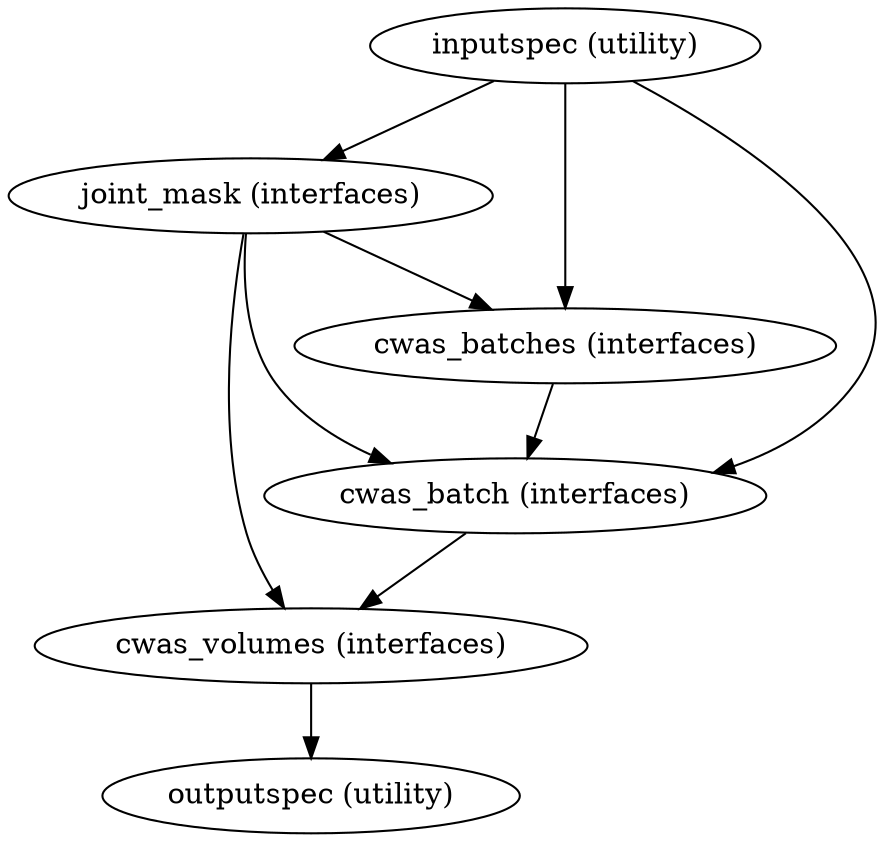 strict digraph  {
"inputspec (utility)";
"joint_mask (interfaces)";
"cwas_batches (interfaces)";
"cwas_batch (interfaces)";
"cwas_volumes (interfaces)";
"outputspec (utility)";
"inputspec (utility)" -> "joint_mask (interfaces)";
"inputspec (utility)" -> "cwas_batches (interfaces)";
"inputspec (utility)" -> "cwas_batch (interfaces)";
"joint_mask (interfaces)" -> "cwas_batches (interfaces)";
"joint_mask (interfaces)" -> "cwas_batch (interfaces)";
"joint_mask (interfaces)" -> "cwas_volumes (interfaces)";
"cwas_batches (interfaces)" -> "cwas_batch (interfaces)";
"cwas_batch (interfaces)" -> "cwas_volumes (interfaces)";
"cwas_volumes (interfaces)" -> "outputspec (utility)";
}
